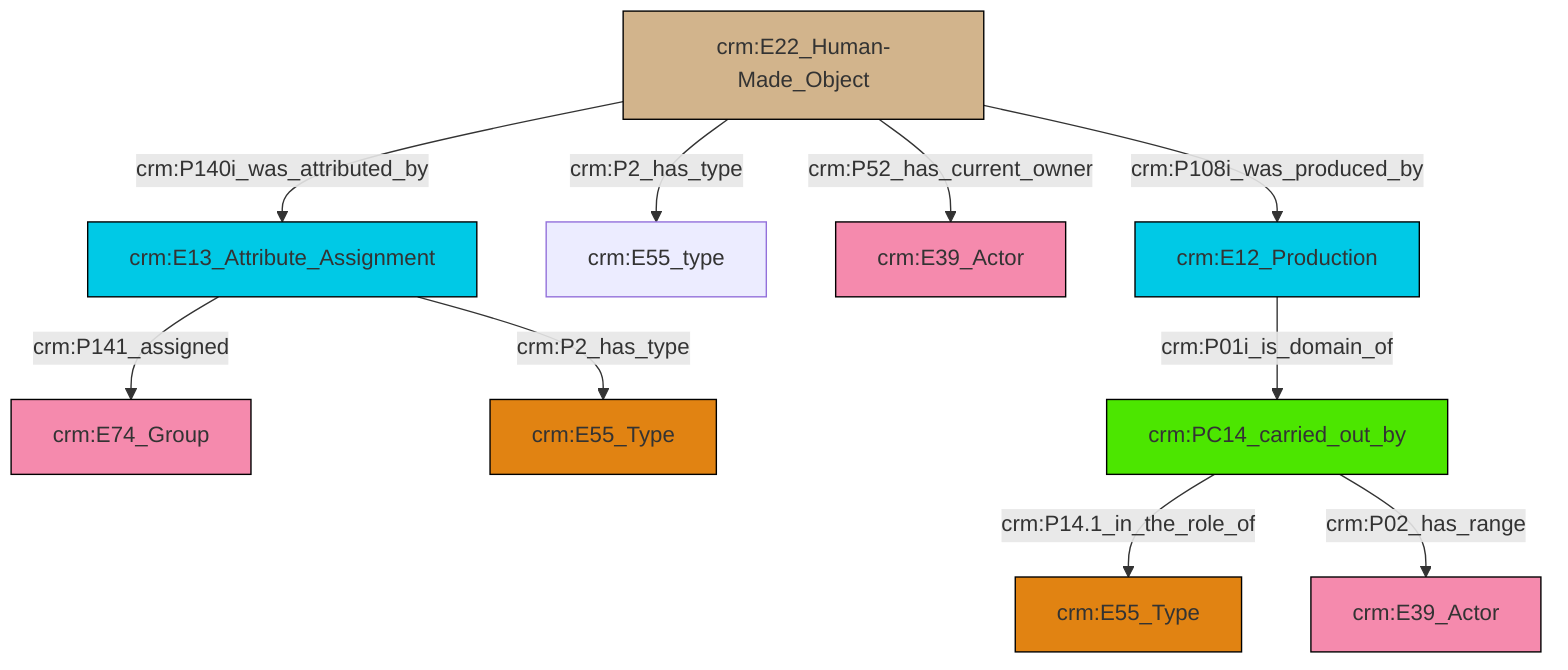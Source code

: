 graph TD
classDef Literal fill:#f2f2f2,stroke:#000000;
classDef CRM_Entity fill:#FFFFFF,stroke:#000000;
classDef Temporal_Entity fill:#00C9E6, stroke:#000000;
classDef Type fill:#E18312, stroke:#000000;
classDef Time-Span fill:#2C9C91, stroke:#000000;
classDef Appellation fill:#FFEB7F, stroke:#000000;
classDef Place fill:#008836, stroke:#000000;
classDef Persistent_Item fill:#B266B2, stroke:#000000;
classDef Conceptual_Object fill:#FFD700, stroke:#000000;
classDef Physical_Thing fill:#D2B48C, stroke:#000000;
classDef Actor fill:#f58aad, stroke:#000000;
classDef PC_Classes fill:#4ce600, stroke:#000000;
classDef Multi fill:#cccccc,stroke:#000000;

2["crm:E13_Attribute_Assignment"]:::Temporal_Entity -->|crm:P141_assigned| 0["crm:E74_Group"]:::Actor
8["crm:E22_Human-Made_Object"]:::Physical_Thing -->|crm:P140i_was_attributed_by| 2["crm:E13_Attribute_Assignment"]:::Temporal_Entity
9["crm:E12_Production"]:::Temporal_Entity -->|crm:P01i_is_domain_of| 11["crm:PC14_carried_out_by"]:::PC_Classes
8["crm:E22_Human-Made_Object"]:::Physical_Thing -->|crm:P2_has_type| 12["crm:E55_type"]:::Default
8["crm:E22_Human-Made_Object"]:::Physical_Thing -->|crm:P52_has_current_owner| 4["crm:E39_Actor"]:::Actor
8["crm:E22_Human-Made_Object"]:::Physical_Thing -->|crm:P108i_was_produced_by| 9["crm:E12_Production"]:::Temporal_Entity
2["crm:E13_Attribute_Assignment"]:::Temporal_Entity -->|crm:P2_has_type| 15["crm:E55_Type"]:::Type
11["crm:PC14_carried_out_by"]:::PC_Classes -->|crm:P14.1_in_the_role_of| 17["crm:E55_Type"]:::Type
11["crm:PC14_carried_out_by"]:::PC_Classes -->|crm:P02_has_range| 6["crm:E39_Actor"]:::Actor
